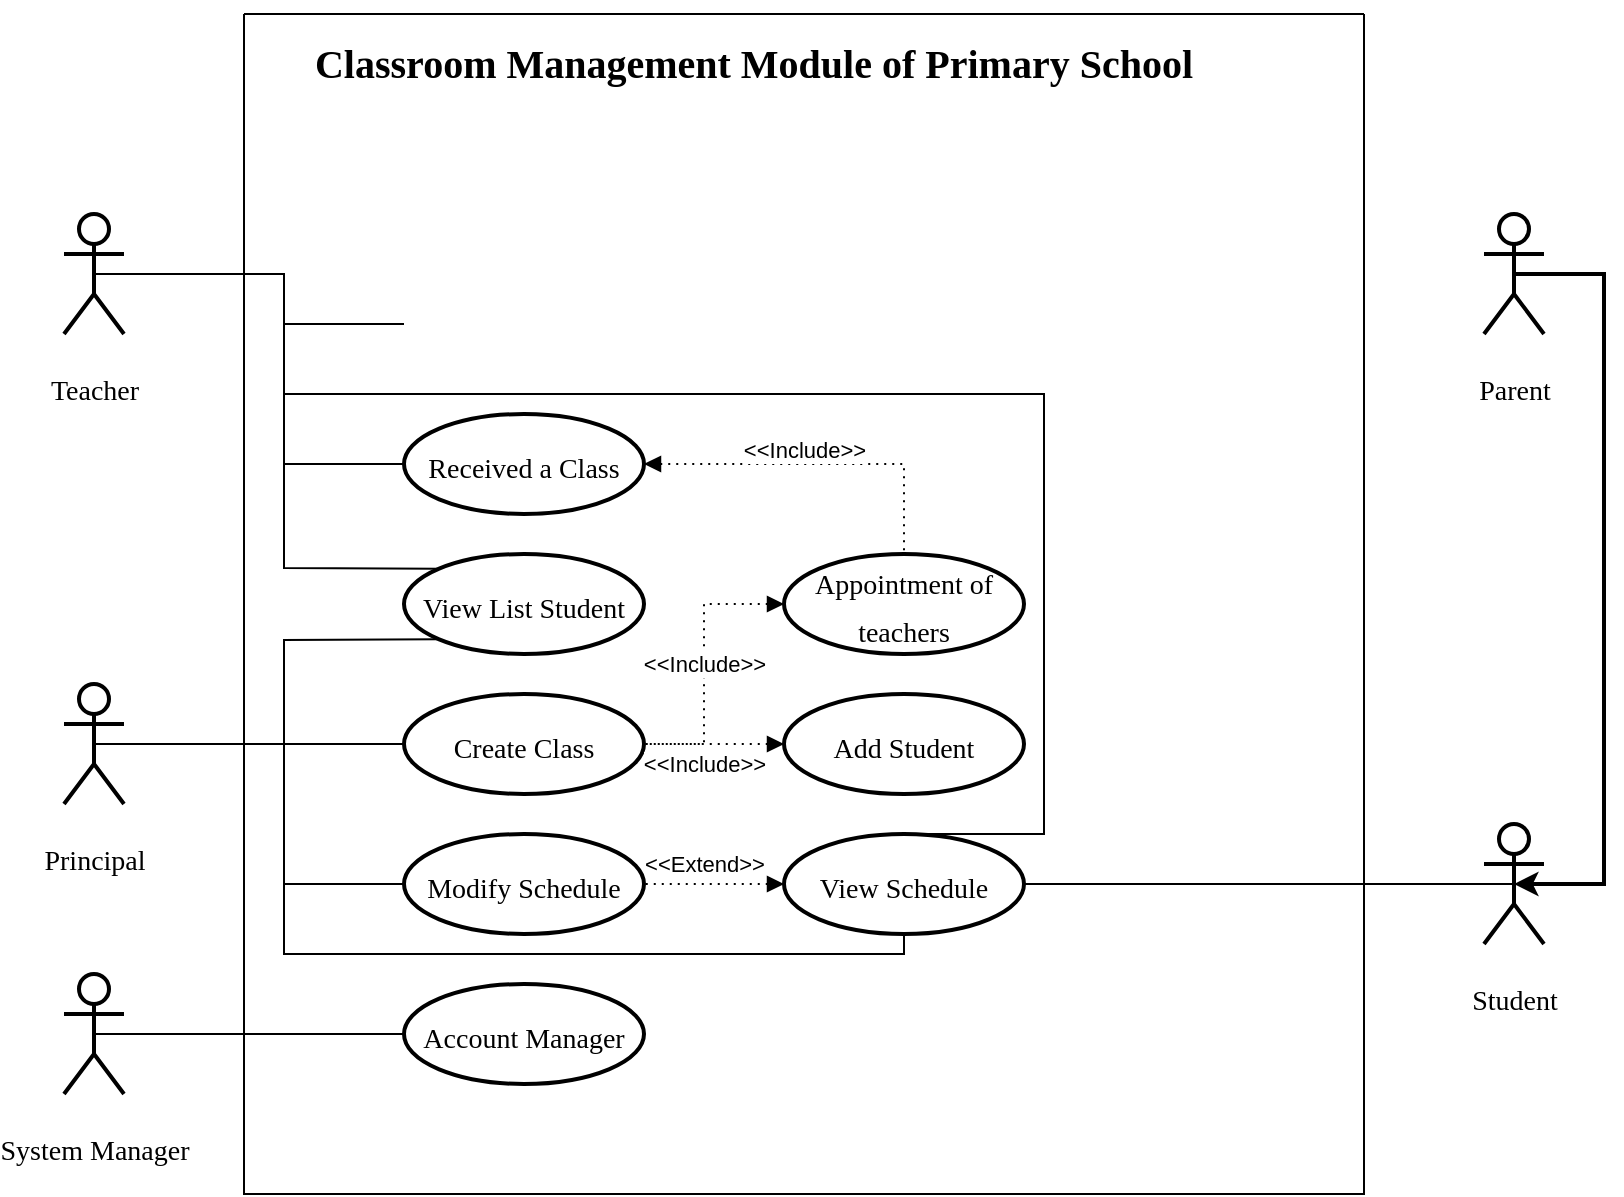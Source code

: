<mxfile version="21.1.2" type="github">
  <diagram name="Page-1" id="wY8YDzLvJTrgZEUhbYze">
    <mxGraphModel dx="1687" dy="927" grid="1" gridSize="10" guides="1" tooltips="1" connect="1" arrows="1" fold="1" page="1" pageScale="1" pageWidth="850" pageHeight="700" math="0" shadow="0">
      <root>
        <mxCell id="0" />
        <mxCell id="1" parent="0" />
        <mxCell id="WTguVuReiUjEnsbTcqU9-1" value="" style="swimlane;startSize=0;hachureGap=4;fontFamily=Architects Daughter;fontSource=https%3A%2F%2Ffonts.googleapis.com%2Fcss%3Ffamily%3DArchitects%2BDaughter;fontSize=20;rounded=0;swimlaneLine=0;" vertex="1" parent="1">
          <mxGeometry x="150" y="10" width="560" height="590" as="geometry" />
        </mxCell>
        <mxCell id="WTguVuReiUjEnsbTcqU9-4" value="&lt;font face=&quot;Times New Roman&quot;&gt;&lt;span style=&quot;font-size: 14px;&quot;&gt;Account Manager&lt;/span&gt;&lt;/font&gt;" style="ellipse;whiteSpace=wrap;html=1;hachureGap=4;fontFamily=Architects Daughter;fontSource=https%3A%2F%2Ffonts.googleapis.com%2Fcss%3Ffamily%3DArchitects%2BDaughter;fontSize=20;shadow=0;strokeWidth=2;rounded=0;fillColor=none;" vertex="1" parent="WTguVuReiUjEnsbTcqU9-1">
          <mxGeometry x="80" y="485" width="120" height="50" as="geometry" />
        </mxCell>
        <mxCell id="WTguVuReiUjEnsbTcqU9-11" value="&lt;p&gt;&lt;font face=&quot;Times New Roman&quot;&gt;&lt;b&gt;Classroom Management Module of Primary School&lt;/b&gt;&lt;/font&gt;&lt;/p&gt;" style="text;html=1;strokeColor=none;fillColor=none;align=center;verticalAlign=middle;whiteSpace=wrap;rounded=0;fontSize=20;fontFamily=Architects Daughter;" vertex="1" parent="WTguVuReiUjEnsbTcqU9-1">
          <mxGeometry x="5" y="10" width="500" height="30" as="geometry" />
        </mxCell>
        <mxCell id="WTguVuReiUjEnsbTcqU9-18" value="&lt;font face=&quot;Times New Roman&quot;&gt;&lt;span style=&quot;font-size: 14px;&quot;&gt;Create Class&lt;/span&gt;&lt;/font&gt;" style="ellipse;whiteSpace=wrap;html=1;hachureGap=4;fontFamily=Architects Daughter;fontSource=https%3A%2F%2Ffonts.googleapis.com%2Fcss%3Ffamily%3DArchitects%2BDaughter;fontSize=20;shadow=0;strokeWidth=2;rounded=0;fillColor=none;" vertex="1" parent="WTguVuReiUjEnsbTcqU9-1">
          <mxGeometry x="80" y="340" width="120" height="50" as="geometry" />
        </mxCell>
        <mxCell id="WTguVuReiUjEnsbTcqU9-19" value="&lt;font face=&quot;Times New Roman&quot;&gt;&lt;span style=&quot;font-size: 14px;&quot;&gt;Add Student&lt;/span&gt;&lt;/font&gt;" style="ellipse;whiteSpace=wrap;html=1;hachureGap=4;fontFamily=Architects Daughter;fontSource=https%3A%2F%2Ffonts.googleapis.com%2Fcss%3Ffamily%3DArchitects%2BDaughter;fontSize=20;shadow=0;strokeWidth=2;rounded=0;fillColor=none;" vertex="1" parent="WTguVuReiUjEnsbTcqU9-1">
          <mxGeometry x="270" y="340" width="120" height="50" as="geometry" />
        </mxCell>
        <mxCell id="WTguVuReiUjEnsbTcqU9-20" value="" style="endArrow=none;dashed=1;html=1;dashPattern=1 3;strokeWidth=1;rounded=0;exitX=0;exitY=0.5;exitDx=0;exitDy=0;entryX=1;entryY=0.5;entryDx=0;entryDy=0;startArrow=block;startFill=1;" edge="1" parent="WTguVuReiUjEnsbTcqU9-1" source="WTguVuReiUjEnsbTcqU9-19" target="WTguVuReiUjEnsbTcqU9-18">
          <mxGeometry width="50" height="50" relative="1" as="geometry">
            <mxPoint x="330" y="360" as="sourcePoint" />
            <mxPoint x="380" y="310" as="targetPoint" />
          </mxGeometry>
        </mxCell>
        <mxCell id="WTguVuReiUjEnsbTcqU9-21" value="&amp;lt;&amp;lt;Include&amp;gt;&amp;gt;" style="edgeLabel;html=1;align=center;verticalAlign=middle;resizable=0;points=[];" vertex="1" connectable="0" parent="WTguVuReiUjEnsbTcqU9-20">
          <mxGeometry x="-0.37" y="-1" relative="1" as="geometry">
            <mxPoint x="-18" y="11" as="offset" />
          </mxGeometry>
        </mxCell>
        <mxCell id="WTguVuReiUjEnsbTcqU9-22" value="&lt;font face=&quot;Times New Roman&quot; style=&quot;font-size: 14px;&quot;&gt;Appointment of teachers&lt;/font&gt;" style="ellipse;whiteSpace=wrap;html=1;hachureGap=4;fontFamily=Architects Daughter;fontSource=https%3A%2F%2Ffonts.googleapis.com%2Fcss%3Ffamily%3DArchitects%2BDaughter;fontSize=20;shadow=0;strokeWidth=2;rounded=0;fillColor=none;" vertex="1" parent="WTguVuReiUjEnsbTcqU9-1">
          <mxGeometry x="270" y="270" width="120" height="50" as="geometry" />
        </mxCell>
        <mxCell id="WTguVuReiUjEnsbTcqU9-23" value="" style="endArrow=none;dashed=1;html=1;dashPattern=1 3;strokeWidth=1;rounded=0;exitX=0;exitY=0.5;exitDx=0;exitDy=0;entryX=1;entryY=0.5;entryDx=0;entryDy=0;startArrow=block;startFill=1;" edge="1" parent="WTguVuReiUjEnsbTcqU9-1" source="WTguVuReiUjEnsbTcqU9-22" target="WTguVuReiUjEnsbTcqU9-18">
          <mxGeometry width="50" height="50" relative="1" as="geometry">
            <mxPoint x="150" y="380" as="sourcePoint" />
            <mxPoint x="150" y="325" as="targetPoint" />
            <Array as="points">
              <mxPoint x="230" y="295" />
              <mxPoint x="230" y="365" />
            </Array>
          </mxGeometry>
        </mxCell>
        <mxCell id="WTguVuReiUjEnsbTcqU9-24" value="&amp;lt;&amp;lt;Include&amp;gt;&amp;gt;" style="edgeLabel;html=1;align=center;verticalAlign=middle;resizable=0;points=[];" vertex="1" connectable="0" parent="WTguVuReiUjEnsbTcqU9-23">
          <mxGeometry x="-0.37" y="-1" relative="1" as="geometry">
            <mxPoint x="1" y="26" as="offset" />
          </mxGeometry>
        </mxCell>
        <mxCell id="WTguVuReiUjEnsbTcqU9-27" value="&lt;font style=&quot;font-size: 14px;&quot; face=&quot;Times New Roman&quot;&gt;Modify Schedule&lt;/font&gt;" style="ellipse;whiteSpace=wrap;html=1;hachureGap=4;fontFamily=Architects Daughter;fontSource=https%3A%2F%2Ffonts.googleapis.com%2Fcss%3Ffamily%3DArchitects%2BDaughter;fontSize=20;shadow=0;strokeWidth=2;rounded=0;fillColor=none;align=center;" vertex="1" parent="WTguVuReiUjEnsbTcqU9-1">
          <mxGeometry x="80" y="410" width="120" height="50" as="geometry" />
        </mxCell>
        <mxCell id="WTguVuReiUjEnsbTcqU9-31" value="&lt;font style=&quot;font-size: 14px;&quot; face=&quot;Times New Roman&quot;&gt;View Schedule&lt;/font&gt;" style="ellipse;whiteSpace=wrap;html=1;hachureGap=4;fontFamily=Architects Daughter;fontSource=https%3A%2F%2Ffonts.googleapis.com%2Fcss%3Ffamily%3DArchitects%2BDaughter;fontSize=20;shadow=0;strokeWidth=2;rounded=0;fillColor=none;align=center;" vertex="1" parent="WTguVuReiUjEnsbTcqU9-1">
          <mxGeometry x="270" y="410" width="120" height="50" as="geometry" />
        </mxCell>
        <mxCell id="WTguVuReiUjEnsbTcqU9-38" value="&lt;font style=&quot;font-size: 14px;&quot; face=&quot;Times New Roman&quot;&gt;Received a Class&lt;/font&gt;" style="ellipse;whiteSpace=wrap;html=1;hachureGap=4;fontFamily=Architects Daughter;fontSource=https%3A%2F%2Ffonts.googleapis.com%2Fcss%3Ffamily%3DArchitects%2BDaughter;fontSize=20;shadow=0;strokeWidth=2;rounded=0;fillColor=none;align=center;" vertex="1" parent="WTguVuReiUjEnsbTcqU9-1">
          <mxGeometry x="80" y="200" width="120" height="50" as="geometry" />
        </mxCell>
        <mxCell id="WTguVuReiUjEnsbTcqU9-45" value="" style="endArrow=none;dashed=1;html=1;dashPattern=1 3;strokeWidth=1;rounded=0;exitX=0;exitY=0.5;exitDx=0;exitDy=0;startArrow=block;startFill=1;entryX=1;entryY=0.5;entryDx=0;entryDy=0;" edge="1" parent="WTguVuReiUjEnsbTcqU9-1" source="WTguVuReiUjEnsbTcqU9-31" target="WTguVuReiUjEnsbTcqU9-27">
          <mxGeometry width="50" height="50" relative="1" as="geometry">
            <mxPoint x="280" y="565" as="sourcePoint" />
            <mxPoint x="210" y="565" as="targetPoint" />
          </mxGeometry>
        </mxCell>
        <mxCell id="WTguVuReiUjEnsbTcqU9-46" value="&amp;lt;&amp;lt;Extend&amp;gt;&amp;gt;" style="edgeLabel;html=1;align=center;verticalAlign=middle;resizable=0;points=[];" vertex="1" connectable="0" parent="WTguVuReiUjEnsbTcqU9-45">
          <mxGeometry x="-0.37" y="-1" relative="1" as="geometry">
            <mxPoint x="-18" y="-9" as="offset" />
          </mxGeometry>
        </mxCell>
        <mxCell id="WTguVuReiUjEnsbTcqU9-51" value="" style="endArrow=none;dashed=1;html=1;dashPattern=1 3;strokeWidth=1;rounded=0;exitX=1;exitY=0.5;exitDx=0;exitDy=0;entryX=0.5;entryY=0;entryDx=0;entryDy=0;startArrow=block;startFill=1;" edge="1" parent="WTguVuReiUjEnsbTcqU9-1" source="WTguVuReiUjEnsbTcqU9-38" target="WTguVuReiUjEnsbTcqU9-22">
          <mxGeometry width="50" height="50" relative="1" as="geometry">
            <mxPoint x="280" y="130" as="sourcePoint" />
            <mxPoint x="210" y="200" as="targetPoint" />
            <Array as="points">
              <mxPoint x="330" y="225" />
            </Array>
          </mxGeometry>
        </mxCell>
        <mxCell id="WTguVuReiUjEnsbTcqU9-52" value="&amp;lt;&amp;lt;Include&amp;gt;&amp;gt;" style="edgeLabel;html=1;align=center;verticalAlign=middle;resizable=0;points=[];" vertex="1" connectable="0" parent="WTguVuReiUjEnsbTcqU9-51">
          <mxGeometry x="-0.37" y="-1" relative="1" as="geometry">
            <mxPoint x="25" y="-8" as="offset" />
          </mxGeometry>
        </mxCell>
        <mxCell id="WTguVuReiUjEnsbTcqU9-58" value="&lt;font face=&quot;Times New Roman&quot;&gt;&lt;span style=&quot;font-size: 14px;&quot;&gt;View List Student&lt;/span&gt;&lt;/font&gt;" style="ellipse;whiteSpace=wrap;html=1;hachureGap=4;fontFamily=Architects Daughter;fontSource=https%3A%2F%2Ffonts.googleapis.com%2Fcss%3Ffamily%3DArchitects%2BDaughter;fontSize=20;shadow=0;strokeWidth=2;rounded=0;fillColor=none;" vertex="1" parent="WTguVuReiUjEnsbTcqU9-1">
          <mxGeometry x="80" y="270" width="120" height="50" as="geometry" />
        </mxCell>
        <mxCell id="WTguVuReiUjEnsbTcqU9-2" value="&lt;p style=&quot;line-height: 0%;&quot;&gt;&lt;font style=&quot;font-size: 14px;&quot; face=&quot;Times New Roman&quot;&gt;Teacher&lt;/font&gt;&lt;/p&gt;" style="shape=umlActor;verticalLabelPosition=bottom;verticalAlign=top;html=1;outlineConnect=0;hachureGap=4;fontFamily=Architects Daughter;fontSource=https%3A%2F%2Ffonts.googleapis.com%2Fcss%3Ffamily%3DArchitects%2BDaughter;fontSize=20;strokeWidth=2;rounded=0;" vertex="1" parent="1">
          <mxGeometry x="60" y="110" width="30" height="60" as="geometry" />
        </mxCell>
        <mxCell id="WTguVuReiUjEnsbTcqU9-7" value="&lt;p style=&quot;line-height: 0%;&quot;&gt;&lt;font style=&quot;font-size: 14px;&quot; face=&quot;Times New Roman&quot;&gt;Student&lt;/font&gt;&lt;/p&gt;" style="shape=umlActor;verticalLabelPosition=bottom;verticalAlign=top;html=1;outlineConnect=0;hachureGap=4;fontFamily=Architects Daughter;fontSource=https%3A%2F%2Ffonts.googleapis.com%2Fcss%3Ffamily%3DArchitects%2BDaughter;fontSize=20;strokeWidth=2;rounded=0;" vertex="1" parent="1">
          <mxGeometry x="770" y="415" width="30" height="60" as="geometry" />
        </mxCell>
        <mxCell id="WTguVuReiUjEnsbTcqU9-8" value="&lt;p style=&quot;line-height: 0%;&quot;&gt;&lt;font style=&quot;font-size: 14px;&quot; face=&quot;Times New Roman&quot;&gt;Parent&lt;/font&gt;&lt;/p&gt;" style="shape=umlActor;verticalLabelPosition=bottom;verticalAlign=top;html=1;outlineConnect=0;hachureGap=4;fontFamily=Architects Daughter;fontSource=https%3A%2F%2Ffonts.googleapis.com%2Fcss%3Ffamily%3DArchitects%2BDaughter;fontSize=20;strokeWidth=2;rounded=0;" vertex="1" parent="1">
          <mxGeometry x="770" y="110" width="30" height="60" as="geometry" />
        </mxCell>
        <mxCell id="WTguVuReiUjEnsbTcqU9-9" value="&lt;p style=&quot;line-height: 0%;&quot;&gt;&lt;font style=&quot;font-size: 14px;&quot; face=&quot;Times New Roman&quot;&gt;System Manager&lt;/font&gt;&lt;/p&gt;" style="shape=umlActor;verticalLabelPosition=bottom;verticalAlign=top;html=1;outlineConnect=0;hachureGap=4;fontFamily=Architects Daughter;fontSource=https%3A%2F%2Ffonts.googleapis.com%2Fcss%3Ffamily%3DArchitects%2BDaughter;fontSize=20;strokeWidth=2;rounded=0;" vertex="1" parent="1">
          <mxGeometry x="60" y="490" width="30" height="60" as="geometry" />
        </mxCell>
        <mxCell id="WTguVuReiUjEnsbTcqU9-12" value="&lt;p style=&quot;line-height: 0%;&quot;&gt;&lt;font style=&quot;font-size: 14px;&quot; face=&quot;Times New Roman&quot;&gt;Principal&lt;/font&gt;&lt;br&gt;&lt;/p&gt;" style="shape=umlActor;verticalLabelPosition=bottom;verticalAlign=top;html=1;outlineConnect=0;hachureGap=4;fontFamily=Architects Daughter;fontSource=https%3A%2F%2Ffonts.googleapis.com%2Fcss%3Ffamily%3DArchitects%2BDaughter;fontSize=20;strokeWidth=2;rounded=0;gradientColor=none;perimeterSpacing=0;" vertex="1" parent="1">
          <mxGeometry x="60" y="345" width="30" height="60" as="geometry" />
        </mxCell>
        <mxCell id="WTguVuReiUjEnsbTcqU9-17" value="" style="endArrow=none;html=1;rounded=0;exitX=0.5;exitY=0.5;exitDx=0;exitDy=0;exitPerimeter=0;entryX=0;entryY=0.5;entryDx=0;entryDy=0;" edge="1" parent="1" source="WTguVuReiUjEnsbTcqU9-9" target="WTguVuReiUjEnsbTcqU9-4">
          <mxGeometry width="50" height="50" relative="1" as="geometry">
            <mxPoint x="270" y="500" as="sourcePoint" />
            <mxPoint x="320" y="450" as="targetPoint" />
          </mxGeometry>
        </mxCell>
        <mxCell id="WTguVuReiUjEnsbTcqU9-28" value="" style="endArrow=none;html=1;rounded=0;entryX=0;entryY=0.5;entryDx=0;entryDy=0;exitX=0.5;exitY=0.5;exitDx=0;exitDy=0;exitPerimeter=0;" edge="1" parent="1" source="WTguVuReiUjEnsbTcqU9-12" target="WTguVuReiUjEnsbTcqU9-27">
          <mxGeometry width="50" height="50" relative="1" as="geometry">
            <mxPoint x="105" y="400" as="sourcePoint" />
            <mxPoint x="200" y="400" as="targetPoint" />
            <Array as="points">
              <mxPoint x="170" y="375" />
              <mxPoint x="170" y="445" />
            </Array>
          </mxGeometry>
        </mxCell>
        <mxCell id="WTguVuReiUjEnsbTcqU9-36" value="" style="endArrow=classic;html=1;rounded=0;entryX=0.5;entryY=0.5;entryDx=0;entryDy=0;entryPerimeter=0;exitX=0.5;exitY=0.5;exitDx=0;exitDy=0;exitPerimeter=0;strokeWidth=2;" edge="1" parent="1" source="WTguVuReiUjEnsbTcqU9-8" target="WTguVuReiUjEnsbTcqU9-7">
          <mxGeometry width="50" height="50" relative="1" as="geometry">
            <mxPoint x="740" y="300" as="sourcePoint" />
            <mxPoint x="790" y="250" as="targetPoint" />
            <Array as="points">
              <mxPoint x="830" y="140" />
              <mxPoint x="830" y="445" />
            </Array>
          </mxGeometry>
        </mxCell>
        <mxCell id="WTguVuReiUjEnsbTcqU9-43" value="" style="endArrow=none;html=1;rounded=0;entryX=0.5;entryY=0.5;entryDx=0;entryDy=0;entryPerimeter=0;exitX=1;exitY=0.5;exitDx=0;exitDy=0;" edge="1" parent="1" source="WTguVuReiUjEnsbTcqU9-31" target="WTguVuReiUjEnsbTcqU9-7">
          <mxGeometry width="50" height="50" relative="1" as="geometry">
            <mxPoint x="240" y="220" as="sourcePoint" />
            <mxPoint x="290" y="170" as="targetPoint" />
          </mxGeometry>
        </mxCell>
        <mxCell id="WTguVuReiUjEnsbTcqU9-48" value="" style="endArrow=none;html=1;rounded=0;entryX=0;entryY=0.5;entryDx=0;entryDy=0;exitX=0.5;exitY=0.5;exitDx=0;exitDy=0;exitPerimeter=0;" edge="1" parent="1" source="WTguVuReiUjEnsbTcqU9-12" target="WTguVuReiUjEnsbTcqU9-18">
          <mxGeometry width="50" height="50" relative="1" as="geometry">
            <mxPoint x="310" y="450" as="sourcePoint" />
            <mxPoint x="360" y="400" as="targetPoint" />
          </mxGeometry>
        </mxCell>
        <mxCell id="WTguVuReiUjEnsbTcqU9-50" value="" style="endArrow=none;html=1;rounded=0;entryX=0;entryY=0.5;entryDx=0;entryDy=0;exitX=0.5;exitY=0.5;exitDx=0;exitDy=0;exitPerimeter=0;" edge="1" parent="1" source="WTguVuReiUjEnsbTcqU9-2" target="WTguVuReiUjEnsbTcqU9-38">
          <mxGeometry width="50" height="50" relative="1" as="geometry">
            <mxPoint x="390" y="350" as="sourcePoint" />
            <mxPoint x="440" y="300" as="targetPoint" />
            <Array as="points">
              <mxPoint x="170" y="140" />
              <mxPoint x="170" y="235" />
            </Array>
          </mxGeometry>
        </mxCell>
        <mxCell id="WTguVuReiUjEnsbTcqU9-53" value="" style="endArrow=none;html=1;rounded=0;entryX=0.5;entryY=1;entryDx=0;entryDy=0;exitX=0.5;exitY=0.5;exitDx=0;exitDy=0;exitPerimeter=0;" edge="1" parent="1" source="WTguVuReiUjEnsbTcqU9-12" target="WTguVuReiUjEnsbTcqU9-31">
          <mxGeometry width="50" height="50" relative="1" as="geometry">
            <mxPoint x="350" y="400" as="sourcePoint" />
            <mxPoint x="400" y="350" as="targetPoint" />
            <Array as="points">
              <mxPoint x="170" y="375" />
              <mxPoint x="170" y="480" />
              <mxPoint x="480" y="480" />
            </Array>
          </mxGeometry>
        </mxCell>
        <mxCell id="WTguVuReiUjEnsbTcqU9-54" value="" style="endArrow=none;html=1;rounded=0;entryX=0.5;entryY=0;entryDx=0;entryDy=0;exitX=0.5;exitY=0.5;exitDx=0;exitDy=0;exitPerimeter=0;" edge="1" parent="1" source="WTguVuReiUjEnsbTcqU9-2" target="WTguVuReiUjEnsbTcqU9-31">
          <mxGeometry width="50" height="50" relative="1" as="geometry">
            <mxPoint x="350" y="400" as="sourcePoint" />
            <mxPoint x="400" y="350" as="targetPoint" />
            <Array as="points">
              <mxPoint x="170" y="140" />
              <mxPoint x="170" y="200" />
              <mxPoint x="550" y="200" />
              <mxPoint x="550" y="420" />
            </Array>
          </mxGeometry>
        </mxCell>
        <mxCell id="WTguVuReiUjEnsbTcqU9-56" value="" style="endArrow=none;html=1;rounded=0;exitX=0.5;exitY=0.5;exitDx=0;exitDy=0;exitPerimeter=0;entryX=0;entryY=0.5;entryDx=0;entryDy=0;" edge="1" parent="1" source="WTguVuReiUjEnsbTcqU9-2">
          <mxGeometry width="50" height="50" relative="1" as="geometry">
            <mxPoint x="310" y="280" as="sourcePoint" />
            <mxPoint x="230" y="165" as="targetPoint" />
            <Array as="points">
              <mxPoint x="170" y="140" />
              <mxPoint x="170" y="165" />
            </Array>
          </mxGeometry>
        </mxCell>
        <mxCell id="WTguVuReiUjEnsbTcqU9-59" value="" style="endArrow=none;html=1;rounded=0;entryX=0;entryY=1;entryDx=0;entryDy=0;exitX=0.5;exitY=0.5;exitDx=0;exitDy=0;exitPerimeter=0;" edge="1" parent="1" source="WTguVuReiUjEnsbTcqU9-12" target="WTguVuReiUjEnsbTcqU9-58">
          <mxGeometry width="50" height="50" relative="1" as="geometry">
            <mxPoint x="300" y="360" as="sourcePoint" />
            <mxPoint x="350" y="310" as="targetPoint" />
            <Array as="points">
              <mxPoint x="170" y="375" />
              <mxPoint x="170" y="323" />
            </Array>
          </mxGeometry>
        </mxCell>
        <mxCell id="WTguVuReiUjEnsbTcqU9-60" value="" style="endArrow=none;html=1;rounded=0;entryX=0;entryY=0;entryDx=0;entryDy=0;exitX=0.5;exitY=0.5;exitDx=0;exitDy=0;exitPerimeter=0;" edge="1" parent="1" source="WTguVuReiUjEnsbTcqU9-2" target="WTguVuReiUjEnsbTcqU9-58">
          <mxGeometry width="50" height="50" relative="1" as="geometry">
            <mxPoint x="300" y="360" as="sourcePoint" />
            <mxPoint x="350" y="310" as="targetPoint" />
            <Array as="points">
              <mxPoint x="170" y="140" />
              <mxPoint x="170" y="287" />
            </Array>
          </mxGeometry>
        </mxCell>
      </root>
    </mxGraphModel>
  </diagram>
</mxfile>
